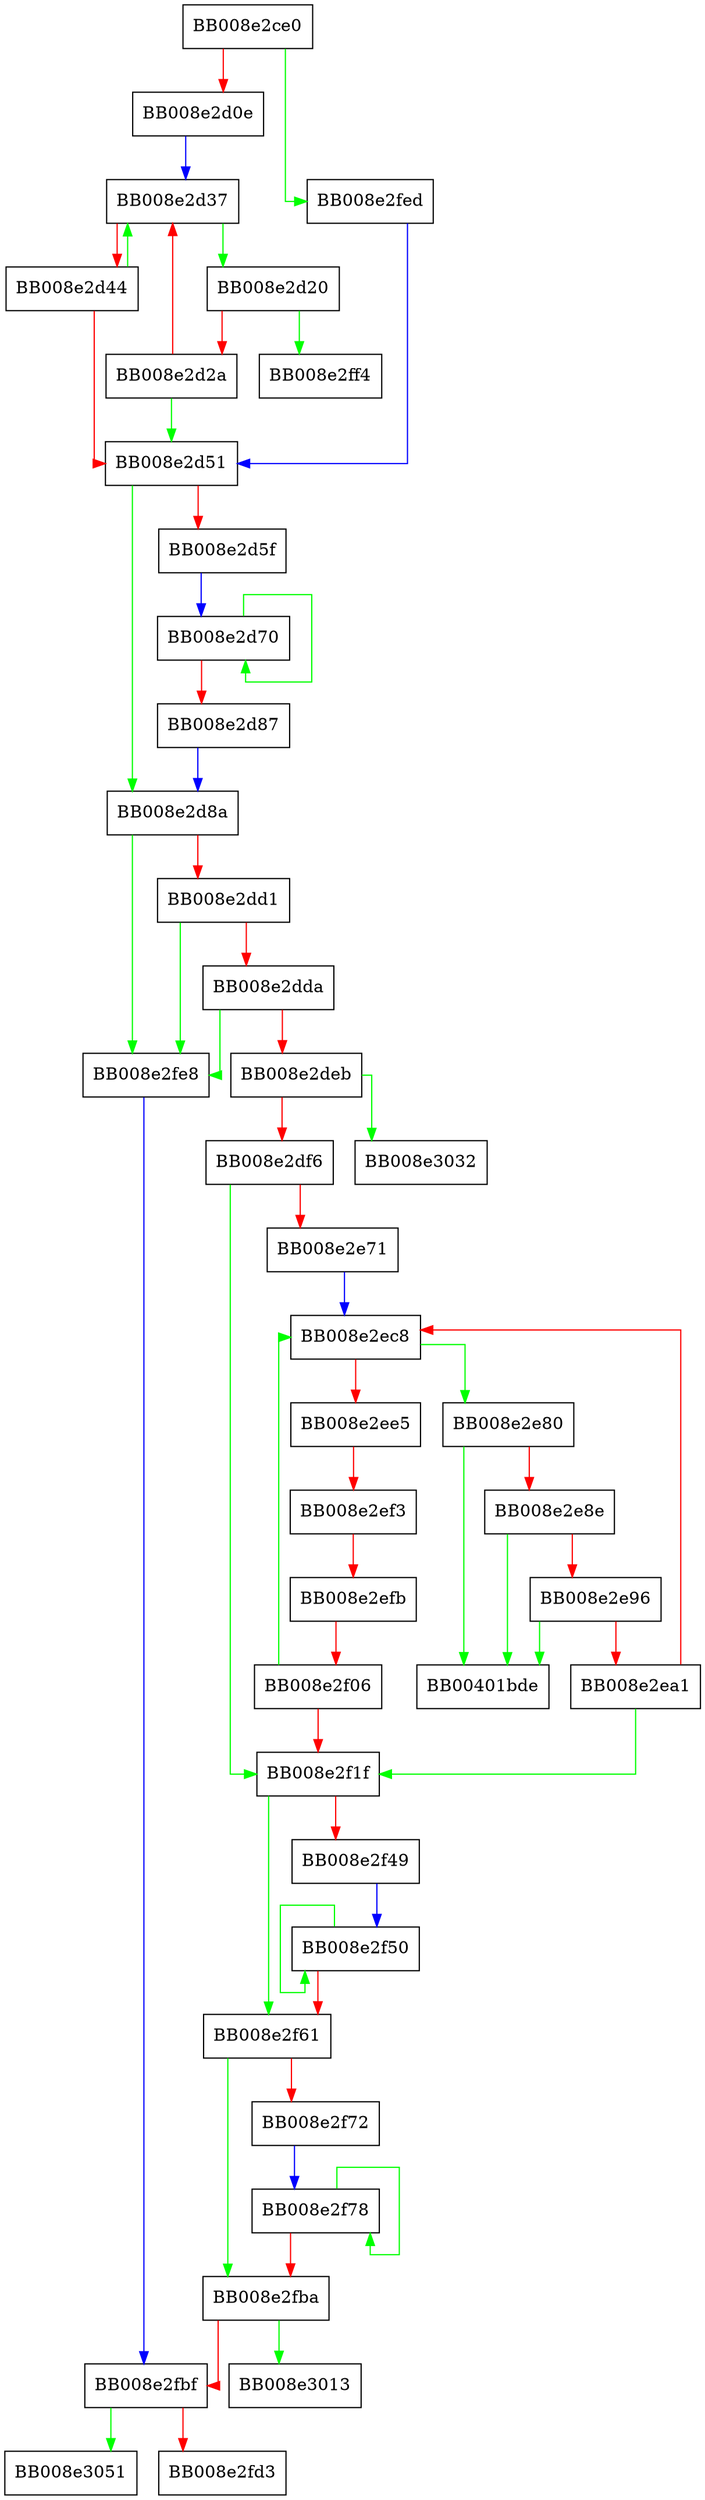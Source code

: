 digraph __resolv_conf_allocate {
  node [shape="box"];
  graph [splines=ortho];
  BB008e2ce0 -> BB008e2fed [color="green"];
  BB008e2ce0 -> BB008e2d0e [color="red"];
  BB008e2d0e -> BB008e2d37 [color="blue"];
  BB008e2d20 -> BB008e2ff4 [color="green"];
  BB008e2d20 -> BB008e2d2a [color="red"];
  BB008e2d2a -> BB008e2d51 [color="green"];
  BB008e2d2a -> BB008e2d37 [color="red"];
  BB008e2d37 -> BB008e2d20 [color="green"];
  BB008e2d37 -> BB008e2d44 [color="red"];
  BB008e2d44 -> BB008e2d37 [color="green"];
  BB008e2d44 -> BB008e2d51 [color="red"];
  BB008e2d51 -> BB008e2d8a [color="green"];
  BB008e2d51 -> BB008e2d5f [color="red"];
  BB008e2d5f -> BB008e2d70 [color="blue"];
  BB008e2d70 -> BB008e2d70 [color="green"];
  BB008e2d70 -> BB008e2d87 [color="red"];
  BB008e2d87 -> BB008e2d8a [color="blue"];
  BB008e2d8a -> BB008e2fe8 [color="green"];
  BB008e2d8a -> BB008e2dd1 [color="red"];
  BB008e2dd1 -> BB008e2fe8 [color="green"];
  BB008e2dd1 -> BB008e2dda [color="red"];
  BB008e2dda -> BB008e2fe8 [color="green"];
  BB008e2dda -> BB008e2deb [color="red"];
  BB008e2deb -> BB008e3032 [color="green"];
  BB008e2deb -> BB008e2df6 [color="red"];
  BB008e2df6 -> BB008e2f1f [color="green"];
  BB008e2df6 -> BB008e2e71 [color="red"];
  BB008e2e71 -> BB008e2ec8 [color="blue"];
  BB008e2e80 -> BB00401bde [color="green"];
  BB008e2e80 -> BB008e2e8e [color="red"];
  BB008e2e8e -> BB00401bde [color="green"];
  BB008e2e8e -> BB008e2e96 [color="red"];
  BB008e2e96 -> BB00401bde [color="green"];
  BB008e2e96 -> BB008e2ea1 [color="red"];
  BB008e2ea1 -> BB008e2f1f [color="green"];
  BB008e2ea1 -> BB008e2ec8 [color="red"];
  BB008e2ec8 -> BB008e2e80 [color="green"];
  BB008e2ec8 -> BB008e2ee5 [color="red"];
  BB008e2ee5 -> BB008e2ef3 [color="red"];
  BB008e2ef3 -> BB008e2efb [color="red"];
  BB008e2efb -> BB008e2f06 [color="red"];
  BB008e2f06 -> BB008e2ec8 [color="green"];
  BB008e2f06 -> BB008e2f1f [color="red"];
  BB008e2f1f -> BB008e2f61 [color="green"];
  BB008e2f1f -> BB008e2f49 [color="red"];
  BB008e2f49 -> BB008e2f50 [color="blue"];
  BB008e2f50 -> BB008e2f50 [color="green"];
  BB008e2f50 -> BB008e2f61 [color="red"];
  BB008e2f61 -> BB008e2fba [color="green"];
  BB008e2f61 -> BB008e2f72 [color="red"];
  BB008e2f72 -> BB008e2f78 [color="blue"];
  BB008e2f78 -> BB008e2f78 [color="green"];
  BB008e2f78 -> BB008e2fba [color="red"];
  BB008e2fba -> BB008e3013 [color="green"];
  BB008e2fba -> BB008e2fbf [color="red"];
  BB008e2fbf -> BB008e3051 [color="green"];
  BB008e2fbf -> BB008e2fd3 [color="red"];
  BB008e2fe8 -> BB008e2fbf [color="blue"];
  BB008e2fed -> BB008e2d51 [color="blue"];
}